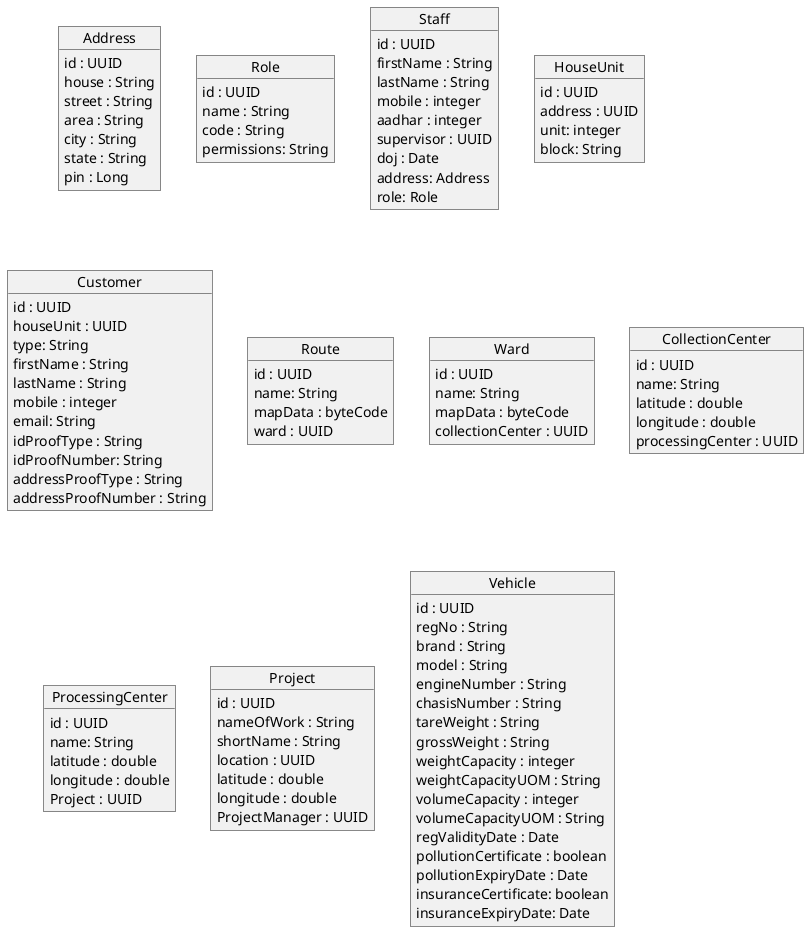 @startuml

object Address {
    id : UUID
    house : String
    street : String
    area : String
    city : String
    state : String
    pin : Long 
}

object Role {
    id : UUID
    name : String
    code : String
    permissions: String
}
object Staff {
  id : UUID
  firstName : String
  lastName : String
  mobile : integer 
  aadhar : integer
  supervisor : UUID 
  doj : Date
  address: Address
  role: Role
} 

object HouseUnit {
  id : UUID
  address : UUID
  unit: integer
  block: String   
} 

object Customer {
    id : UUID
    houseUnit : UUID
    type: String
    firstName : String
    lastName : String
    mobile : integer 
    email: String
    idProofType : String
    idProofNumber: String
    addressProofType : String
    addressProofNumber : String
}

object Route {
    id : UUID
    name: String
    mapData : byteCode
    ward : UUID
}

object Ward {
    id : UUID
    name: String
    mapData : byteCode
    collectionCenter : UUID
}

object CollectionCenter {
    id : UUID
    name: String
    latitude : double
    longitude : double
    processingCenter : UUID
}

object ProcessingCenter {
    id : UUID
    name: String
    latitude : double
    longitude : double
    Project : UUID
}

object Project {
    id : UUID
    nameOfWork : String
    shortName : String
    location : UUID
    latitude : double
    longitude : double
    ProjectManager : UUID
}

object Vehicle {
    id : UUID
    regNo : String
    brand : String
    model : String
    engineNumber : String
    chasisNumber : String
    tareWeight : String
    grossWeight : String
    weightCapacity : integer
    weightCapacityUOM : String
    volumeCapacity : integer
    volumeCapacityUOM : String
    regValidityDate : Date
    pollutionCertificate : boolean
    pollutionExpiryDate : Date
    insuranceCertificate: boolean
    insuranceExpiryDate: Date
}

@enduml